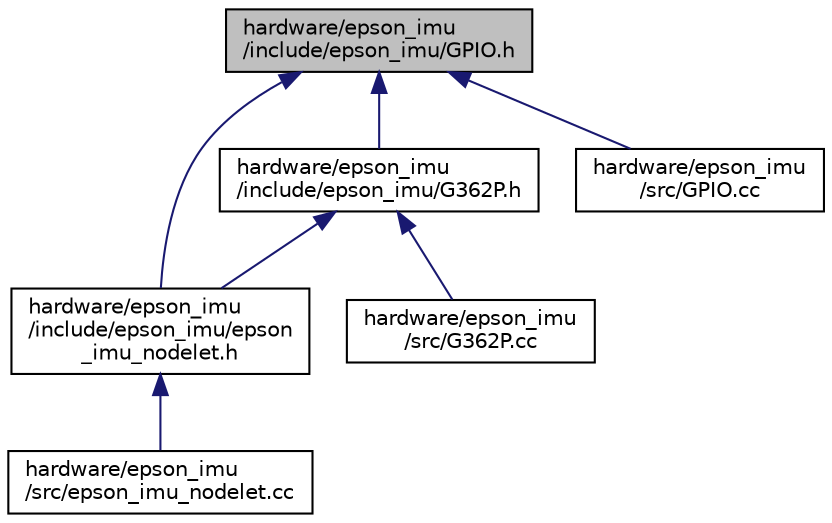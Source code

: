digraph "hardware/epson_imu/include/epson_imu/GPIO.h"
{
 // LATEX_PDF_SIZE
  edge [fontname="Helvetica",fontsize="10",labelfontname="Helvetica",labelfontsize="10"];
  node [fontname="Helvetica",fontsize="10",shape=record];
  Node1 [label="hardware/epson_imu\l/include/epson_imu/GPIO.h",height=0.2,width=0.4,color="black", fillcolor="grey75", style="filled", fontcolor="black",tooltip=" "];
  Node1 -> Node2 [dir="back",color="midnightblue",fontsize="10",style="solid",fontname="Helvetica"];
  Node2 [label="hardware/epson_imu\l/include/epson_imu/epson\l_imu_nodelet.h",height=0.2,width=0.4,color="black", fillcolor="white", style="filled",URL="$epson__imu__nodelet_8h.html",tooltip=" "];
  Node2 -> Node3 [dir="back",color="midnightblue",fontsize="10",style="solid",fontname="Helvetica"];
  Node3 [label="hardware/epson_imu\l/src/epson_imu_nodelet.cc",height=0.2,width=0.4,color="black", fillcolor="white", style="filled",URL="$epson__imu__nodelet_8cc.html",tooltip=" "];
  Node1 -> Node4 [dir="back",color="midnightblue",fontsize="10",style="solid",fontname="Helvetica"];
  Node4 [label="hardware/epson_imu\l/include/epson_imu/G362P.h",height=0.2,width=0.4,color="black", fillcolor="white", style="filled",URL="$G362P_8h.html",tooltip=" "];
  Node4 -> Node2 [dir="back",color="midnightblue",fontsize="10",style="solid",fontname="Helvetica"];
  Node4 -> Node5 [dir="back",color="midnightblue",fontsize="10",style="solid",fontname="Helvetica"];
  Node5 [label="hardware/epson_imu\l/src/G362P.cc",height=0.2,width=0.4,color="black", fillcolor="white", style="filled",URL="$G362P_8cc.html",tooltip=" "];
  Node1 -> Node6 [dir="back",color="midnightblue",fontsize="10",style="solid",fontname="Helvetica"];
  Node6 [label="hardware/epson_imu\l/src/GPIO.cc",height=0.2,width=0.4,color="black", fillcolor="white", style="filled",URL="$GPIO_8cc.html",tooltip=" "];
}
